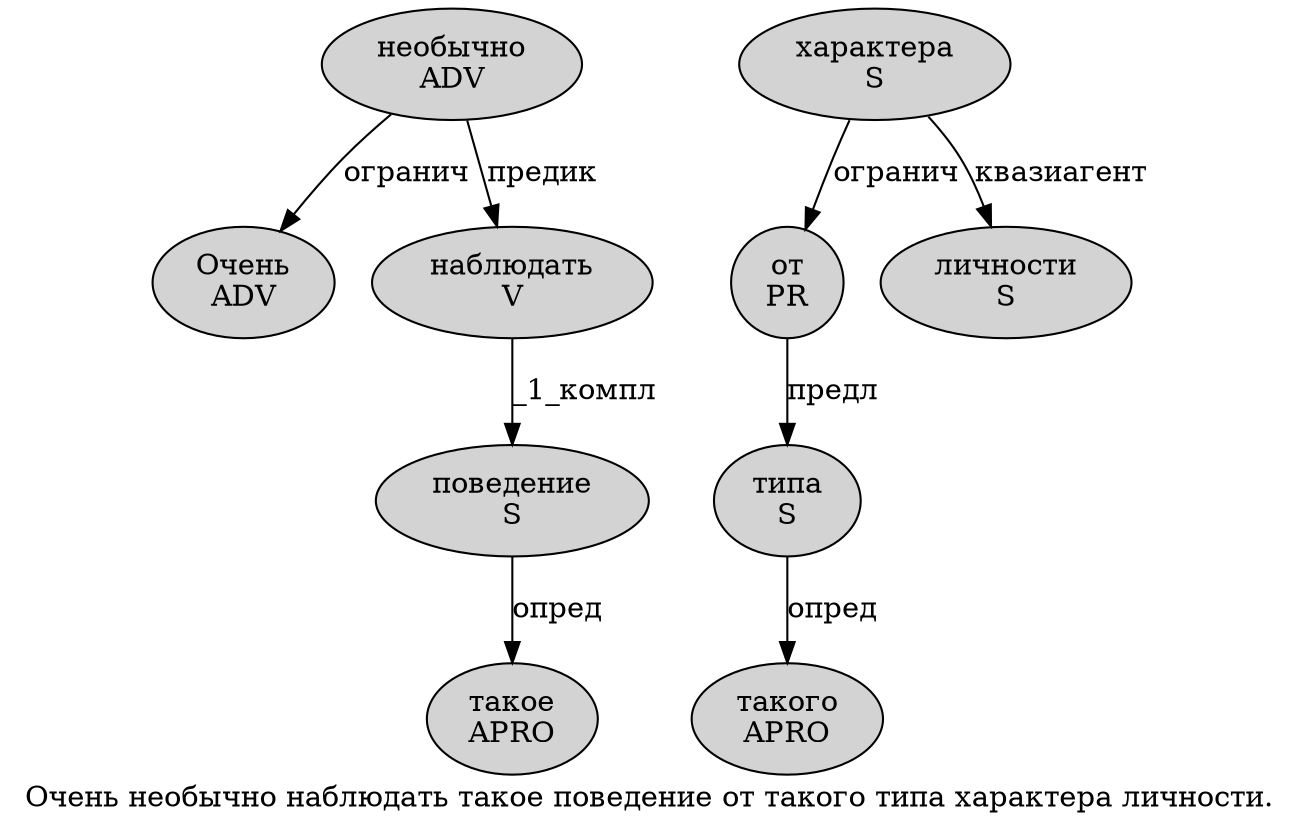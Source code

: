 digraph SENTENCE_2383 {
	graph [label="Очень необычно наблюдать такое поведение от такого типа характера личности."]
	node [style=filled]
		0 [label="Очень
ADV" color="" fillcolor=lightgray penwidth=1 shape=ellipse]
		1 [label="необычно
ADV" color="" fillcolor=lightgray penwidth=1 shape=ellipse]
		2 [label="наблюдать
V" color="" fillcolor=lightgray penwidth=1 shape=ellipse]
		3 [label="такое
APRO" color="" fillcolor=lightgray penwidth=1 shape=ellipse]
		4 [label="поведение
S" color="" fillcolor=lightgray penwidth=1 shape=ellipse]
		5 [label="от
PR" color="" fillcolor=lightgray penwidth=1 shape=ellipse]
		6 [label="такого
APRO" color="" fillcolor=lightgray penwidth=1 shape=ellipse]
		7 [label="типа
S" color="" fillcolor=lightgray penwidth=1 shape=ellipse]
		8 [label="характера
S" color="" fillcolor=lightgray penwidth=1 shape=ellipse]
		9 [label="личности
S" color="" fillcolor=lightgray penwidth=1 shape=ellipse]
			4 -> 3 [label="опред"]
			7 -> 6 [label="опред"]
			5 -> 7 [label="предл"]
			8 -> 5 [label="огранич"]
			8 -> 9 [label="квазиагент"]
			1 -> 0 [label="огранич"]
			1 -> 2 [label="предик"]
			2 -> 4 [label="_1_компл"]
}